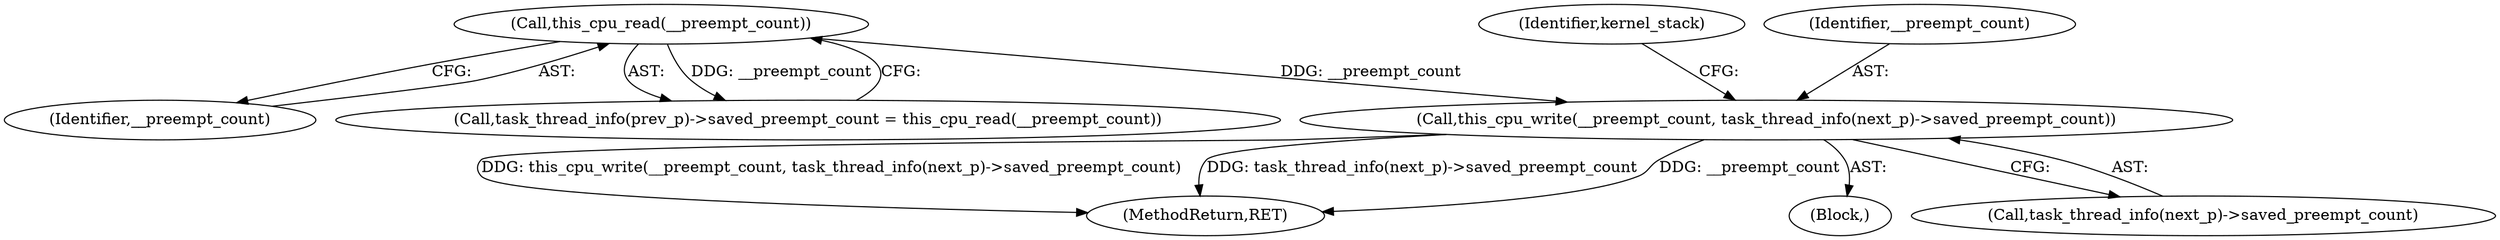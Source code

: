 digraph "0_linux_f647d7c155f069c1a068030255c300663516420e@API" {
"1000299" [label="(Call,this_cpu_write(__preempt_count, task_thread_info(next_p)->saved_preempt_count))"];
"1000297" [label="(Call,this_cpu_read(__preempt_count))"];
"1000298" [label="(Identifier,__preempt_count)"];
"1000297" [label="(Call,this_cpu_read(__preempt_count))"];
"1000336" [label="(MethodReturn,RET)"];
"1000299" [label="(Call,this_cpu_write(__preempt_count, task_thread_info(next_p)->saved_preempt_count))"];
"1000113" [label="(Block,)"];
"1000306" [label="(Identifier,kernel_stack)"];
"1000292" [label="(Call,task_thread_info(prev_p)->saved_preempt_count = this_cpu_read(__preempt_count))"];
"1000300" [label="(Identifier,__preempt_count)"];
"1000301" [label="(Call,task_thread_info(next_p)->saved_preempt_count)"];
"1000299" -> "1000113"  [label="AST: "];
"1000299" -> "1000301"  [label="CFG: "];
"1000300" -> "1000299"  [label="AST: "];
"1000301" -> "1000299"  [label="AST: "];
"1000306" -> "1000299"  [label="CFG: "];
"1000299" -> "1000336"  [label="DDG: this_cpu_write(__preempt_count, task_thread_info(next_p)->saved_preempt_count)"];
"1000299" -> "1000336"  [label="DDG: task_thread_info(next_p)->saved_preempt_count"];
"1000299" -> "1000336"  [label="DDG: __preempt_count"];
"1000297" -> "1000299"  [label="DDG: __preempt_count"];
"1000297" -> "1000292"  [label="AST: "];
"1000297" -> "1000298"  [label="CFG: "];
"1000298" -> "1000297"  [label="AST: "];
"1000292" -> "1000297"  [label="CFG: "];
"1000297" -> "1000292"  [label="DDG: __preempt_count"];
}
